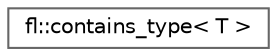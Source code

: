 digraph "Graphical Class Hierarchy"
{
 // INTERACTIVE_SVG=YES
 // LATEX_PDF_SIZE
  bgcolor="transparent";
  edge [fontname=Helvetica,fontsize=10,labelfontname=Helvetica,labelfontsize=10];
  node [fontname=Helvetica,fontsize=10,shape=box,height=0.2,width=0.4];
  rankdir="LR";
  Node0 [id="Node000000",label="fl::contains_type\< T \>",height=0.2,width=0.4,color="grey40", fillcolor="white", style="filled",URL="$d4/dad/structfl_1_1contains__type_3_01_t_01_4.html",tooltip=" "];
}
